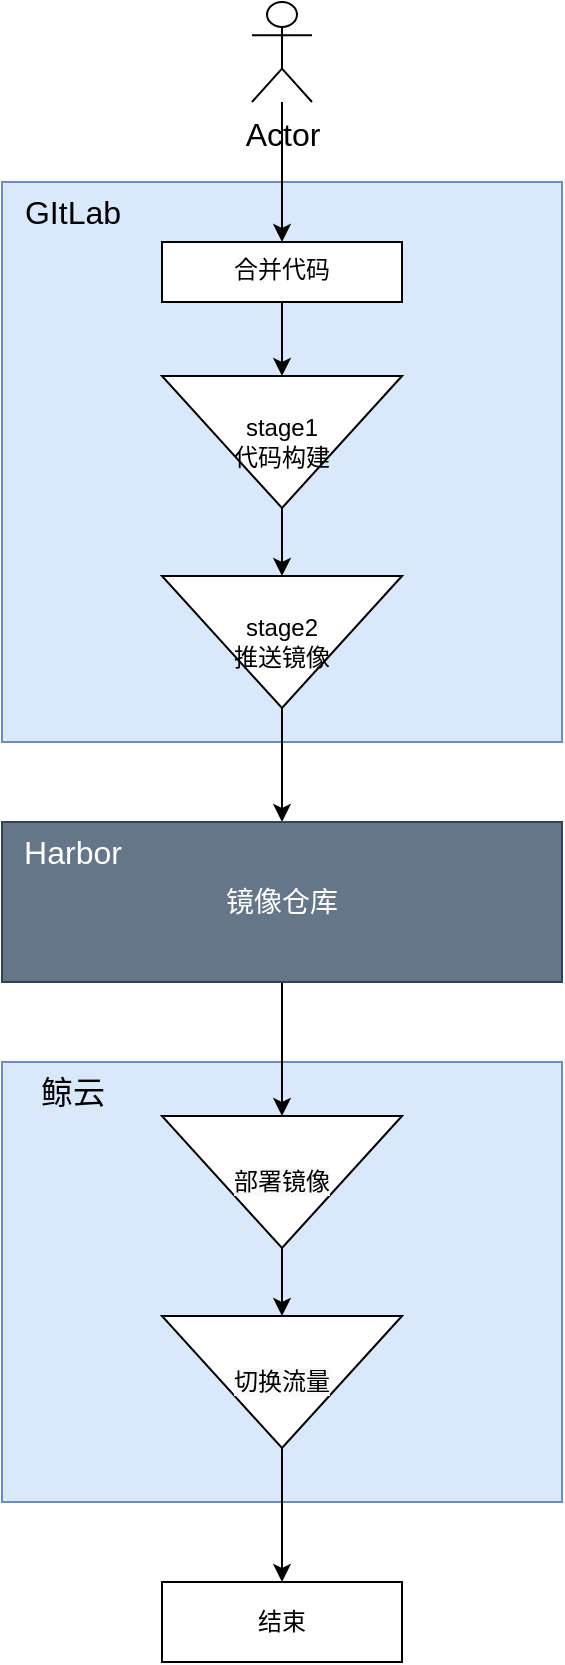<mxfile version="20.1.1" type="github">
  <diagram id="tFTRGcVF1fEIXkfs0HWW" name="Page-1">
    <mxGraphModel dx="1678" dy="942" grid="1" gridSize="10" guides="1" tooltips="1" connect="1" arrows="1" fold="1" page="1" pageScale="1" pageWidth="827" pageHeight="1169" math="0" shadow="0">
      <root>
        <mxCell id="0" />
        <mxCell id="1" parent="0" />
        <mxCell id="cFGMZwlh538WXo4uqq2s-16" value="" style="rounded=0;whiteSpace=wrap;html=1;fillColor=#dae8fc;strokeColor=#6c8ebf;verticalAlign=middle;" vertex="1" parent="1">
          <mxGeometry x="280" y="640" width="280" height="220" as="geometry" />
        </mxCell>
        <mxCell id="cFGMZwlh538WXo4uqq2s-1" value="" style="rounded=0;whiteSpace=wrap;html=1;fillColor=#dae8fc;strokeColor=#6c8ebf;" vertex="1" parent="1">
          <mxGeometry x="280" y="200" width="280" height="280" as="geometry" />
        </mxCell>
        <mxCell id="cFGMZwlh538WXo4uqq2s-2" value="GItLab" style="text;html=1;align=center;verticalAlign=middle;resizable=0;points=[];autosize=1;strokeColor=none;fillColor=none;fontSize=16;" vertex="1" parent="1">
          <mxGeometry x="280" y="200" width="70" height="30" as="geometry" />
        </mxCell>
        <mxCell id="cFGMZwlh538WXo4uqq2s-9" style="edgeStyle=orthogonalEdgeStyle;rounded=0;orthogonalLoop=1;jettySize=auto;html=1;fontSize=16;" edge="1" parent="1" source="cFGMZwlh538WXo4uqq2s-4" target="cFGMZwlh538WXo4uqq2s-8">
          <mxGeometry relative="1" as="geometry" />
        </mxCell>
        <mxCell id="cFGMZwlh538WXo4uqq2s-4" value="合并代码" style="whiteSpace=wrap;html=1;fontSize=12;verticalAlign=top;" vertex="1" parent="1">
          <mxGeometry x="360" y="230" width="120" height="30" as="geometry" />
        </mxCell>
        <mxCell id="cFGMZwlh538WXo4uqq2s-11" value="" style="edgeStyle=orthogonalEdgeStyle;rounded=0;orthogonalLoop=1;jettySize=auto;html=1;fontSize=16;" edge="1" parent="1" source="cFGMZwlh538WXo4uqq2s-8" target="cFGMZwlh538WXo4uqq2s-10">
          <mxGeometry relative="1" as="geometry" />
        </mxCell>
        <mxCell id="cFGMZwlh538WXo4uqq2s-8" value="stage1&lt;br style=&quot;font-size: 12px;&quot;&gt;代码构建" style="triangle;whiteSpace=wrap;html=1;fontSize=12;rotation=90;horizontal=0;" vertex="1" parent="1">
          <mxGeometry x="387" y="270" width="66" height="120" as="geometry" />
        </mxCell>
        <mxCell id="cFGMZwlh538WXo4uqq2s-14" value="" style="edgeStyle=orthogonalEdgeStyle;rounded=0;orthogonalLoop=1;jettySize=auto;html=1;fontSize=12;" edge="1" parent="1" source="cFGMZwlh538WXo4uqq2s-10" target="cFGMZwlh538WXo4uqq2s-13">
          <mxGeometry relative="1" as="geometry" />
        </mxCell>
        <mxCell id="cFGMZwlh538WXo4uqq2s-10" value="stage2&lt;br style=&quot;font-size: 12px;&quot;&gt;推送镜像" style="triangle;whiteSpace=wrap;html=1;fontSize=12;rotation=90;horizontal=0;" vertex="1" parent="1">
          <mxGeometry x="387" y="370" width="66" height="120" as="geometry" />
        </mxCell>
        <mxCell id="cFGMZwlh538WXo4uqq2s-26" style="edgeStyle=orthogonalEdgeStyle;rounded=0;orthogonalLoop=1;jettySize=auto;html=1;entryX=0;entryY=0.5;entryDx=0;entryDy=0;fontSize=16;" edge="1" parent="1" source="cFGMZwlh538WXo4uqq2s-13" target="cFGMZwlh538WXo4uqq2s-21">
          <mxGeometry relative="1" as="geometry" />
        </mxCell>
        <mxCell id="cFGMZwlh538WXo4uqq2s-13" value="镜像仓库" style="whiteSpace=wrap;html=1;fillColor=#647687;strokeColor=#314354;fontColor=#ffffff;fontSize=14;" vertex="1" parent="1">
          <mxGeometry x="280" y="520" width="280" height="80" as="geometry" />
        </mxCell>
        <mxCell id="cFGMZwlh538WXo4uqq2s-15" value="&lt;span style=&quot;color: rgb(255, 255, 255); font-size: 16px;&quot;&gt;Harbor&lt;/span&gt;" style="text;html=1;align=center;verticalAlign=middle;resizable=0;points=[];autosize=1;strokeColor=none;fillColor=none;fontSize=16;" vertex="1" parent="1">
          <mxGeometry x="280" y="520" width="70" height="30" as="geometry" />
        </mxCell>
        <mxCell id="cFGMZwlh538WXo4uqq2s-18" value="鲸云" style="text;html=1;align=center;verticalAlign=middle;resizable=0;points=[];autosize=1;strokeColor=none;fillColor=none;fontSize=16;" vertex="1" parent="1">
          <mxGeometry x="285" y="640" width="60" height="30" as="geometry" />
        </mxCell>
        <mxCell id="cFGMZwlh538WXo4uqq2s-23" value="" style="edgeStyle=orthogonalEdgeStyle;rounded=0;orthogonalLoop=1;jettySize=auto;html=1;fontSize=16;" edge="1" parent="1" source="cFGMZwlh538WXo4uqq2s-21" target="cFGMZwlh538WXo4uqq2s-22">
          <mxGeometry relative="1" as="geometry" />
        </mxCell>
        <mxCell id="cFGMZwlh538WXo4uqq2s-21" value="&lt;span style=&quot;background-color: rgb(248, 249, 250);&quot;&gt;部署镜像&lt;/span&gt;" style="triangle;whiteSpace=wrap;html=1;fontSize=12;rotation=90;horizontal=0;" vertex="1" parent="1">
          <mxGeometry x="387" y="640" width="66" height="120" as="geometry" />
        </mxCell>
        <mxCell id="cFGMZwlh538WXo4uqq2s-25" value="" style="edgeStyle=orthogonalEdgeStyle;rounded=0;orthogonalLoop=1;jettySize=auto;html=1;fontSize=16;" edge="1" parent="1" source="cFGMZwlh538WXo4uqq2s-22" target="cFGMZwlh538WXo4uqq2s-24">
          <mxGeometry relative="1" as="geometry" />
        </mxCell>
        <mxCell id="cFGMZwlh538WXo4uqq2s-22" value="&lt;span style=&quot;background-color: rgb(248, 249, 250);&quot;&gt;切换流量&lt;/span&gt;" style="triangle;whiteSpace=wrap;html=1;fontSize=12;rotation=90;horizontal=0;" vertex="1" parent="1">
          <mxGeometry x="387" y="740" width="66" height="120" as="geometry" />
        </mxCell>
        <mxCell id="cFGMZwlh538WXo4uqq2s-24" value="结束" style="whiteSpace=wrap;html=1;" vertex="1" parent="1">
          <mxGeometry x="360" y="900" width="120" height="40" as="geometry" />
        </mxCell>
        <mxCell id="cFGMZwlh538WXo4uqq2s-29" style="edgeStyle=orthogonalEdgeStyle;rounded=0;orthogonalLoop=1;jettySize=auto;html=1;entryX=0.5;entryY=0;entryDx=0;entryDy=0;fontSize=16;" edge="1" parent="1" source="cFGMZwlh538WXo4uqq2s-27" target="cFGMZwlh538WXo4uqq2s-4">
          <mxGeometry relative="1" as="geometry" />
        </mxCell>
        <mxCell id="cFGMZwlh538WXo4uqq2s-27" value="Actor" style="shape=umlActor;verticalLabelPosition=bottom;verticalAlign=top;html=1;outlineConnect=0;fontSize=16;" vertex="1" parent="1">
          <mxGeometry x="405" y="110" width="30" height="50" as="geometry" />
        </mxCell>
      </root>
    </mxGraphModel>
  </diagram>
</mxfile>

